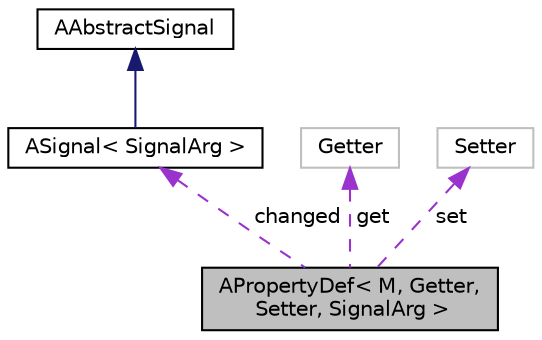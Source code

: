 digraph "APropertyDef&lt; M, Getter, Setter, SignalArg &gt;"
{
 // LATEX_PDF_SIZE
  edge [fontname="Helvetica",fontsize="10",labelfontname="Helvetica",labelfontsize="10"];
  node [fontname="Helvetica",fontsize="10",shape=record];
  Node1 [label="APropertyDef\< M, Getter,\l Setter, SignalArg \>",height=0.2,width=0.4,color="black", fillcolor="grey75", style="filled", fontcolor="black",tooltip=" "];
  Node2 -> Node1 [dir="back",color="darkorchid3",fontsize="10",style="dashed",label=" changed" ,fontname="Helvetica"];
  Node2 [label="ASignal\< SignalArg \>",height=0.2,width=0.4,color="black", fillcolor="white", style="filled",URL="$classASignal.html",tooltip=" "];
  Node3 -> Node2 [dir="back",color="midnightblue",fontsize="10",style="solid",fontname="Helvetica"];
  Node3 [label="AAbstractSignal",height=0.2,width=0.4,color="black", fillcolor="white", style="filled",URL="$classAAbstractSignal.html",tooltip="Base class for signal."];
  Node4 -> Node1 [dir="back",color="darkorchid3",fontsize="10",style="dashed",label=" get" ,fontname="Helvetica"];
  Node4 [label="Getter",height=0.2,width=0.4,color="grey75", fillcolor="white", style="filled",tooltip=" "];
  Node5 -> Node1 [dir="back",color="darkorchid3",fontsize="10",style="dashed",label=" set" ,fontname="Helvetica"];
  Node5 [label="Setter",height=0.2,width=0.4,color="grey75", fillcolor="white", style="filled",tooltip=" "];
}
